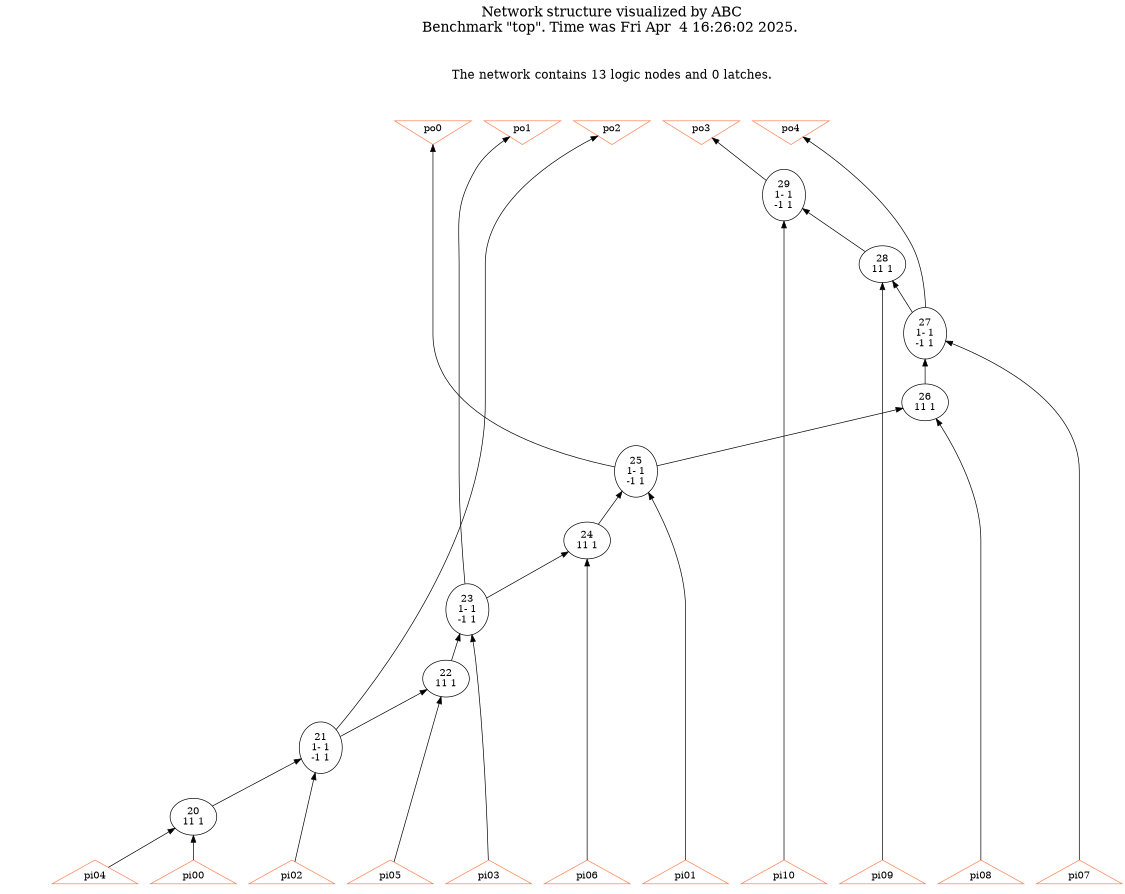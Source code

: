 # Network structure generated by ABC

digraph network {
size = "7.5,10";
center = true;
edge [dir = back];

{
  node [shape = plaintext];
  edge [style = invis];
  LevelTitle1 [label=""];
  LevelTitle2 [label=""];
  Level11 [label = ""];
  Level10 [label = ""];
  Level9 [label = ""];
  Level8 [label = ""];
  Level7 [label = ""];
  Level6 [label = ""];
  Level5 [label = ""];
  Level4 [label = ""];
  Level3 [label = ""];
  Level2 [label = ""];
  Level1 [label = ""];
  Level0 [label = ""];
  LevelTitle1 ->  LevelTitle2 ->  Level11 ->  Level10 ->  Level9 ->  Level8 ->  Level7 ->  Level6 ->  Level5 ->  Level4 ->  Level3 ->  Level2 ->  Level1 ->  Level0;
}

{
  rank = same;
  LevelTitle1;
  title1 [shape=plaintext,
          fontsize=20,
          fontname = "Times-Roman",
          label="Network structure visualized by ABC\nBenchmark \"top\". Time was Fri Apr  4 16:26:02 2025. "
         ];
}

{
  rank = same;
  LevelTitle2;
  title2 [shape=plaintext,
          fontsize=18,
          fontname = "Times-Roman",
          label="The network contains 13 logic nodes and 0 latches.\n"
         ];
}

{
  rank = same;
  Level11;
  Node12 [label = "po0", shape = invtriangle, color = coral, fillcolor = coral];
  Node13 [label = "po1", shape = invtriangle, color = coral, fillcolor = coral];
  Node14 [label = "po2", shape = invtriangle, color = coral, fillcolor = coral];
  Node15 [label = "po3", shape = invtriangle, color = coral, fillcolor = coral];
  Node16 [label = "po4", shape = invtriangle, color = coral, fillcolor = coral];
}

{
  rank = same;
  Level10;
  Node29 [label = "29\n1- 1\n-1 1", shape = ellipse];
}

{
  rank = same;
  Level9;
  Node28 [label = "28\n11 1", shape = ellipse];
}

{
  rank = same;
  Level8;
  Node27 [label = "27\n1- 1\n-1 1", shape = ellipse];
}

{
  rank = same;
  Level7;
  Node26 [label = "26\n11 1", shape = ellipse];
}

{
  rank = same;
  Level6;
  Node25 [label = "25\n1- 1\n-1 1", shape = ellipse];
}

{
  rank = same;
  Level5;
  Node24 [label = "24\n11 1", shape = ellipse];
}

{
  rank = same;
  Level4;
  Node23 [label = "23\n1- 1\n-1 1", shape = ellipse];
}

{
  rank = same;
  Level3;
  Node22 [label = "22\n11 1", shape = ellipse];
}

{
  rank = same;
  Level2;
  Node21 [label = "21\n1- 1\n-1 1", shape = ellipse];
}

{
  rank = same;
  Level1;
  Node20 [label = "20\n11 1", shape = ellipse];
}

{
  rank = same;
  Level0;
  Node1 [label = "pi00", shape = triangle, color = coral, fillcolor = coral];
  Node2 [label = "pi01", shape = triangle, color = coral, fillcolor = coral];
  Node3 [label = "pi02", shape = triangle, color = coral, fillcolor = coral];
  Node4 [label = "pi03", shape = triangle, color = coral, fillcolor = coral];
  Node5 [label = "pi04", shape = triangle, color = coral, fillcolor = coral];
  Node6 [label = "pi05", shape = triangle, color = coral, fillcolor = coral];
  Node7 [label = "pi06", shape = triangle, color = coral, fillcolor = coral];
  Node8 [label = "pi07", shape = triangle, color = coral, fillcolor = coral];
  Node9 [label = "pi08", shape = triangle, color = coral, fillcolor = coral];
  Node10 [label = "pi09", shape = triangle, color = coral, fillcolor = coral];
  Node11 [label = "pi10", shape = triangle, color = coral, fillcolor = coral];
}

title1 -> title2 [style = invis];
title2 -> Node12 [style = invis];
title2 -> Node13 [style = invis];
title2 -> Node14 [style = invis];
title2 -> Node15 [style = invis];
title2 -> Node16 [style = invis];
Node12 -> Node13 [style = invis];
Node13 -> Node14 [style = invis];
Node14 -> Node15 [style = invis];
Node15 -> Node16 [style = invis];
Node12 -> Node25 [style = solid];
Node13 -> Node23 [style = solid];
Node14 -> Node21 [style = solid];
Node15 -> Node29 [style = solid];
Node16 -> Node27 [style = solid];
Node20 -> Node1 [style = solid];
Node20 -> Node5 [style = solid];
Node21 -> Node20 [style = solid];
Node21 -> Node3 [style = solid];
Node22 -> Node21 [style = solid];
Node22 -> Node6 [style = solid];
Node23 -> Node22 [style = solid];
Node23 -> Node4 [style = solid];
Node24 -> Node23 [style = solid];
Node24 -> Node7 [style = solid];
Node25 -> Node24 [style = solid];
Node25 -> Node2 [style = solid];
Node26 -> Node25 [style = solid];
Node26 -> Node9 [style = solid];
Node27 -> Node26 [style = solid];
Node27 -> Node8 [style = solid];
Node28 -> Node27 [style = solid];
Node28 -> Node10 [style = solid];
Node29 -> Node28 [style = solid];
Node29 -> Node11 [style = solid];
}

